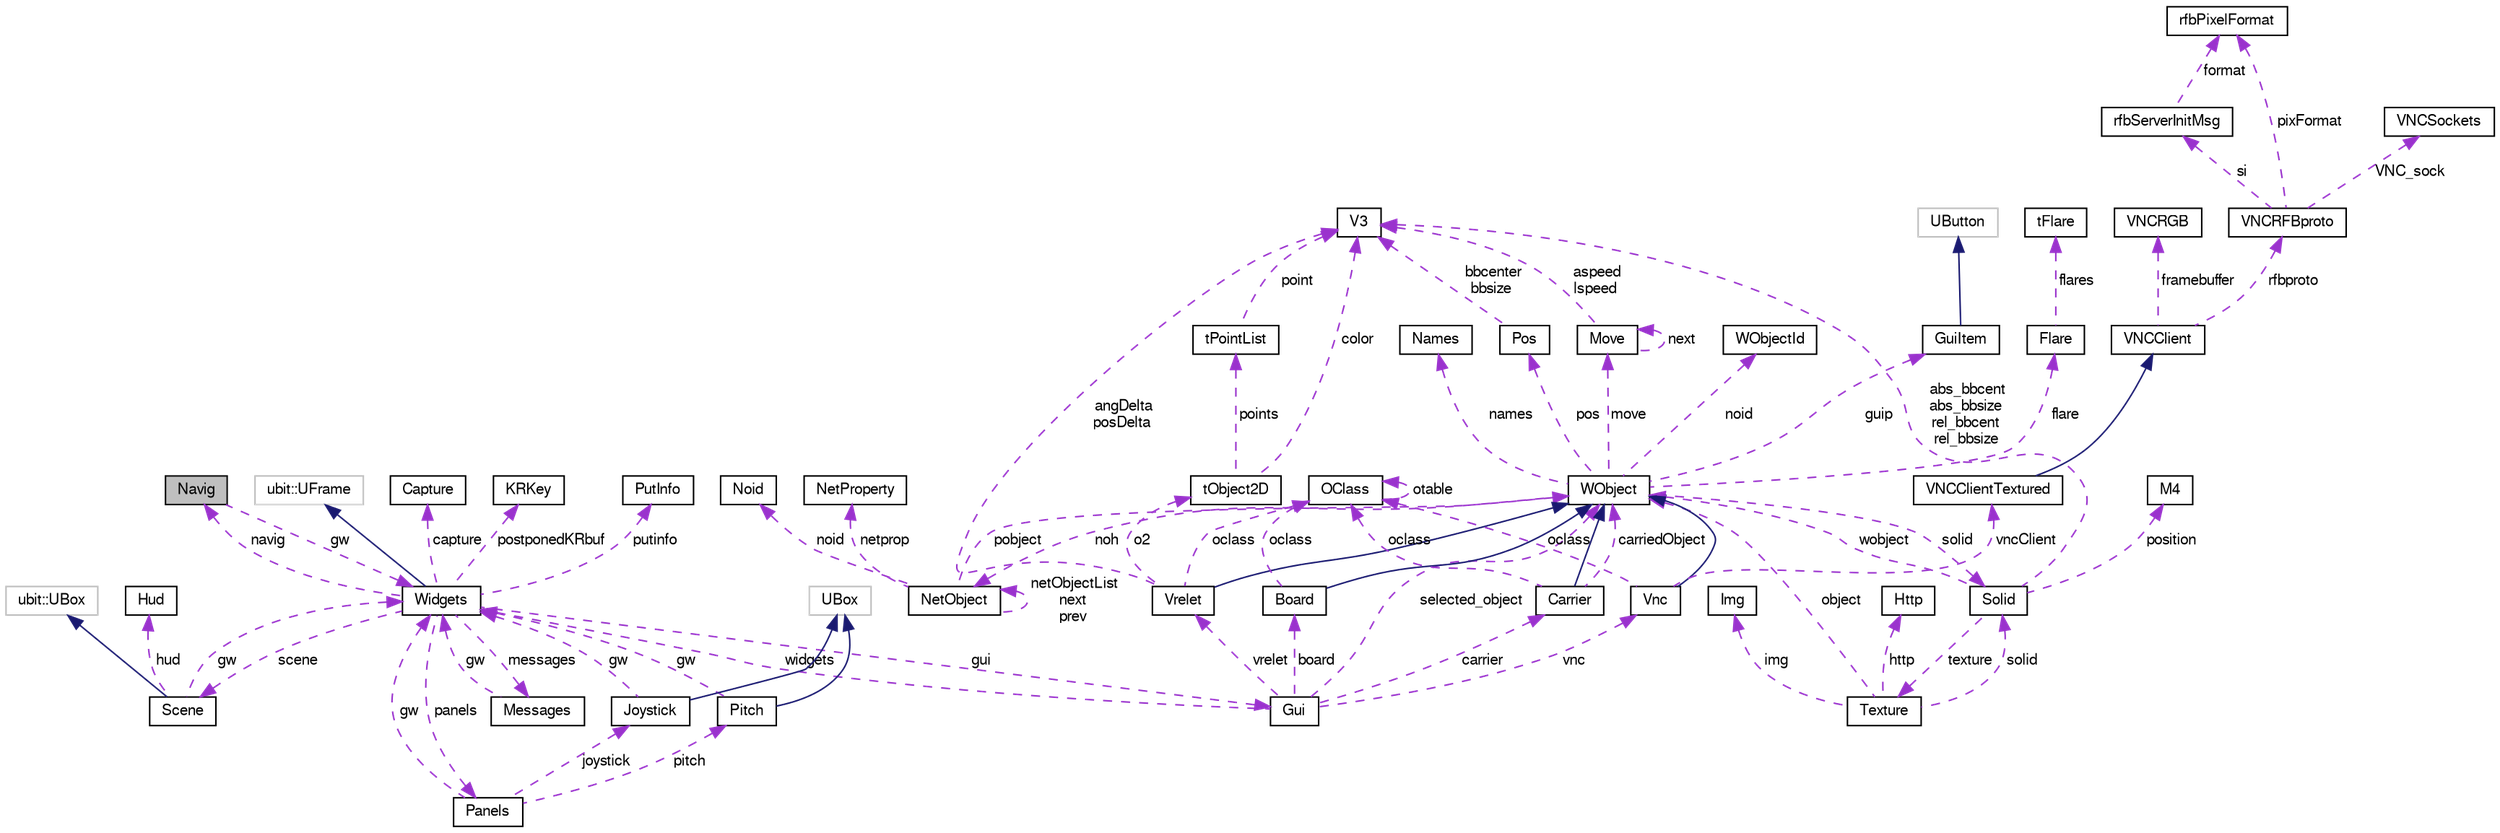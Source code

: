 digraph "Navig"
{
 // LATEX_PDF_SIZE
  bgcolor="transparent";
  edge [fontname="FreeSans",fontsize="10",labelfontname="FreeSans",labelfontsize="10"];
  node [fontname="FreeSans",fontsize="10",shape=record];
  Node1 [label="Navig",height=0.2,width=0.4,color="black", fillcolor="grey75", style="filled", fontcolor="black",tooltip="Navig class."];
  Node2 -> Node1 [dir="back",color="darkorchid3",fontsize="10",style="dashed",label=" gw" ,fontname="FreeSans"];
  Node2 [label="Widgets",height=0.2,width=0.4,color="black",URL="$a01584.html",tooltip="Widgets class."];
  Node3 -> Node2 [dir="back",color="midnightblue",fontsize="10",style="solid",fontname="FreeSans"];
  Node3 [label="ubit::UFrame",height=0.2,width=0.4,color="grey75",tooltip=" "];
  Node4 -> Node2 [dir="back",color="darkorchid3",fontsize="10",style="dashed",label=" messages" ,fontname="FreeSans"];
  Node4 [label="Messages",height=0.2,width=0.4,color="black",URL="$a01540.html",tooltip=" "];
  Node2 -> Node4 [dir="back",color="darkorchid3",fontsize="10",style="dashed",label=" gw" ,fontname="FreeSans"];
  Node5 -> Node2 [dir="back",color="darkorchid3",fontsize="10",style="dashed",label=" capture" ,fontname="FreeSans"];
  Node5 [label="Capture",height=0.2,width=0.4,color="black",URL="$a01524.html",tooltip=" "];
  Node6 -> Node2 [dir="back",color="darkorchid3",fontsize="10",style="dashed",label=" postponedKRbuf" ,fontname="FreeSans"];
  Node6 [label="KRKey",height=0.2,width=0.4,color="black",URL="$a01580.html",tooltip="KR structure for postponing Key Releases when AutoRepeat is ON."];
  Node7 -> Node2 [dir="back",color="darkorchid3",fontsize="10",style="dashed",label=" scene" ,fontname="FreeSans"];
  Node7 [label="Scene",height=0.2,width=0.4,color="black",URL="$a01456.html",tooltip=" "];
  Node8 -> Node7 [dir="back",color="midnightblue",fontsize="10",style="solid",fontname="FreeSans"];
  Node8 [label="ubit::UBox",height=0.2,width=0.4,color="grey75",tooltip=" "];
  Node9 -> Node7 [dir="back",color="darkorchid3",fontsize="10",style="dashed",label=" hud" ,fontname="FreeSans"];
  Node9 [label="Hud",height=0.2,width=0.4,color="black",URL="$a02232.html",tooltip="Hud class."];
  Node2 -> Node7 [dir="back",color="darkorchid3",fontsize="10",style="dashed",label=" gw" ,fontname="FreeSans"];
  Node10 -> Node2 [dir="back",color="darkorchid3",fontsize="10",style="dashed",label=" gui" ,fontname="FreeSans"];
  Node10 [label="Gui",height=0.2,width=0.4,color="black",URL="$a01532.html",tooltip="Gui Class."];
  Node11 -> Node10 [dir="back",color="darkorchid3",fontsize="10",style="dashed",label=" board" ,fontname="FreeSans"];
  Node11 [label="Board",height=0.2,width=0.4,color="black",URL="$a01624.html",tooltip="Board class."];
  Node12 -> Node11 [dir="back",color="midnightblue",fontsize="10",style="solid",fontname="FreeSans"];
  Node12 [label="WObject",height=0.2,width=0.4,color="black",URL="$a02108.html",tooltip="WObject Class."];
  Node13 -> Node12 [dir="back",color="darkorchid3",fontsize="10",style="dashed",label=" move" ,fontname="FreeSans"];
  Node13 [label="Move",height=0.2,width=0.4,color="black",URL="$a02104.html",tooltip="Move struct."];
  Node13 -> Node13 [dir="back",color="darkorchid3",fontsize="10",style="dashed",label=" next" ,fontname="FreeSans"];
  Node14 -> Node13 [dir="back",color="darkorchid3",fontsize="10",style="dashed",label=" aspeed\nlspeed" ,fontname="FreeSans"];
  Node14 [label="V3",height=0.2,width=0.4,color="black",URL="$a01436.html",tooltip=" "];
  Node15 -> Node12 [dir="back",color="darkorchid3",fontsize="10",style="dashed",label=" names" ,fontname="FreeSans"];
  Node15 [label="Names",height=0.2,width=0.4,color="black",URL="$a02096.html",tooltip="Names struct."];
  Node16 -> Node12 [dir="back",color="darkorchid3",fontsize="10",style="dashed",label=" noid" ,fontname="FreeSans"];
  Node16 [label="WObjectId",height=0.2,width=0.4,color="black",URL="$a02092.html",tooltip="WObjectId Class."];
  Node17 -> Node12 [dir="back",color="darkorchid3",fontsize="10",style="dashed",label=" noh" ,fontname="FreeSans"];
  Node17 [label="NetObject",height=0.2,width=0.4,color="black",URL="$a02116.html",tooltip="NetObject class."];
  Node17 -> Node17 [dir="back",color="darkorchid3",fontsize="10",style="dashed",label=" netObjectList\nnext\nprev" ,fontname="FreeSans"];
  Node18 -> Node17 [dir="back",color="darkorchid3",fontsize="10",style="dashed",label=" netprop" ,fontname="FreeSans"];
  Node18 [label="NetProperty",height=0.2,width=0.4,color="black",URL="$a02120.html",tooltip="NetProperty class."];
  Node19 -> Node17 [dir="back",color="darkorchid3",fontsize="10",style="dashed",label=" noid" ,fontname="FreeSans"];
  Node19 [label="Noid",height=0.2,width=0.4,color="black",URL="$a02124.html",tooltip="Noid class."];
  Node12 -> Node17 [dir="back",color="darkorchid3",fontsize="10",style="dashed",label=" pobject" ,fontname="FreeSans"];
  Node20 -> Node12 [dir="back",color="darkorchid3",fontsize="10",style="dashed",label=" solid" ,fontname="FreeSans"];
  Node20 [label="Solid",height=0.2,width=0.4,color="black",URL="$a02252.html",tooltip="Solid class."];
  Node21 -> Node20 [dir="back",color="darkorchid3",fontsize="10",style="dashed",label=" texture" ,fontname="FreeSans"];
  Node21 [label="Texture",height=0.2,width=0.4,color="black",URL="$a02332.html",tooltip="Texture class describes a texture entry in the memory cache."];
  Node22 -> Node21 [dir="back",color="darkorchid3",fontsize="10",style="dashed",label=" http" ,fontname="FreeSans"];
  Node22 [label="Http",height=0.2,width=0.4,color="black",URL="$a01424.html",tooltip="Http Class I/O methods."];
  Node20 -> Node21 [dir="back",color="darkorchid3",fontsize="10",style="dashed",label=" solid" ,fontname="FreeSans"];
  Node12 -> Node21 [dir="back",color="darkorchid3",fontsize="10",style="dashed",label=" object" ,fontname="FreeSans"];
  Node23 -> Node21 [dir="back",color="darkorchid3",fontsize="10",style="dashed",label=" img" ,fontname="FreeSans"];
  Node23 [label="Img",height=0.2,width=0.4,color="black",URL="$a02316.html",tooltip="Img class."];
  Node24 -> Node20 [dir="back",color="darkorchid3",fontsize="10",style="dashed",label=" position" ,fontname="FreeSans"];
  Node24 [label="M4",height=0.2,width=0.4,color="black",URL="$a01428.html",tooltip=" "];
  Node14 -> Node20 [dir="back",color="darkorchid3",fontsize="10",style="dashed",label=" abs_bbcent\nabs_bbsize\nrel_bbcent\nrel_bbsize" ,fontname="FreeSans"];
  Node12 -> Node20 [dir="back",color="darkorchid3",fontsize="10",style="dashed",label=" wobject" ,fontname="FreeSans"];
  Node25 -> Node12 [dir="back",color="darkorchid3",fontsize="10",style="dashed",label=" guip" ,fontname="FreeSans"];
  Node25 [label="GuiItem",height=0.2,width=0.4,color="black",URL="$a01572.html",tooltip="GuiItem Class."];
  Node26 -> Node25 [dir="back",color="midnightblue",fontsize="10",style="solid",fontname="FreeSans"];
  Node26 [label="UButton",height=0.2,width=0.4,color="grey75",tooltip=" "];
  Node27 -> Node12 [dir="back",color="darkorchid3",fontsize="10",style="dashed",label=" flare" ,fontname="FreeSans"];
  Node27 [label="Flare",height=0.2,width=0.4,color="black",URL="$a02224.html",tooltip="Flare class."];
  Node28 -> Node27 [dir="back",color="darkorchid3",fontsize="10",style="dashed",label=" flares" ,fontname="FreeSans"];
  Node28 [label="tFlare",height=0.2,width=0.4,color="black",URL="$a02220.html",tooltip=" "];
  Node29 -> Node12 [dir="back",color="darkorchid3",fontsize="10",style="dashed",label=" pos" ,fontname="FreeSans"];
  Node29 [label="Pos",height=0.2,width=0.4,color="black",URL="$a02100.html",tooltip="Pos struct."];
  Node14 -> Node29 [dir="back",color="darkorchid3",fontsize="10",style="dashed",label=" bbcenter\nbbsize" ,fontname="FreeSans"];
  Node30 -> Node11 [dir="back",color="darkorchid3",fontsize="10",style="dashed",label=" oclass" ,fontname="FreeSans"];
  Node30 [label="OClass",height=0.2,width=0.4,color="black",URL="$a01892.html",tooltip="OClass Class."];
  Node30 -> Node30 [dir="back",color="darkorchid3",fontsize="10",style="dashed",label=" otable" ,fontname="FreeSans"];
  Node31 -> Node10 [dir="back",color="darkorchid3",fontsize="10",style="dashed",label=" vnc" ,fontname="FreeSans"];
  Node31 [label="Vnc",height=0.2,width=0.4,color="black",URL="$a02040.html",tooltip="Vnc class."];
  Node12 -> Node31 [dir="back",color="midnightblue",fontsize="10",style="solid",fontname="FreeSans"];
  Node32 -> Node31 [dir="back",color="darkorchid3",fontsize="10",style="dashed",label=" vncClient" ,fontname="FreeSans"];
  Node32 [label="VNCClientTextured",height=0.2,width=0.4,color="black",URL="$a02792.html",tooltip="class VNCClientTextured inherits everything from VNCClient the framebuffer allocated is bigger than t..."];
  Node33 -> Node32 [dir="back",color="midnightblue",fontsize="10",style="solid",fontname="FreeSans"];
  Node33 [label="VNCClient",height=0.2,width=0.4,color="black",URL="$a02788.html",tooltip="class VNCClient object will be used in VReng:"];
  Node34 -> Node33 [dir="back",color="darkorchid3",fontsize="10",style="dashed",label=" framebuffer" ,fontname="FreeSans"];
  Node34 [label="VNCRGB",height=0.2,width=0.4,color="black",URL="$a02784.html",tooltip="class VNCRGB this is what our framebuffer is made of 24 bits per pixel 8bits for Red,..."];
  Node35 -> Node33 [dir="back",color="darkorchid3",fontsize="10",style="dashed",label=" rfbproto" ,fontname="FreeSans"];
  Node35 [label="VNCRFBproto",height=0.2,width=0.4,color="black",URL="$a02880.html",tooltip=" "];
  Node36 -> Node35 [dir="back",color="darkorchid3",fontsize="10",style="dashed",label=" si" ,fontname="FreeSans"];
  Node36 [label="rfbServerInitMsg",height=0.2,width=0.4,color="black",URL="$a02808.html",tooltip=" "];
  Node37 -> Node36 [dir="back",color="darkorchid3",fontsize="10",style="dashed",label=" format" ,fontname="FreeSans"];
  Node37 [label="rfbPixelFormat",height=0.2,width=0.4,color="black",URL="$a02800.html",tooltip=" "];
  Node38 -> Node35 [dir="back",color="darkorchid3",fontsize="10",style="dashed",label=" VNC_sock" ,fontname="FreeSans"];
  Node38 [label="VNCSockets",height=0.2,width=0.4,color="black",URL="$a02884.html",tooltip="VNCSocket class."];
  Node37 -> Node35 [dir="back",color="darkorchid3",fontsize="10",style="dashed",label=" pixFormat" ,fontname="FreeSans"];
  Node30 -> Node31 [dir="back",color="darkorchid3",fontsize="10",style="dashed",label=" oclass" ,fontname="FreeSans"];
  Node39 -> Node10 [dir="back",color="darkorchid3",fontsize="10",style="dashed",label=" carrier" ,fontname="FreeSans"];
  Node39 [label="Carrier",height=0.2,width=0.4,color="black",URL="$a01648.html",tooltip="Carrier class."];
  Node12 -> Node39 [dir="back",color="midnightblue",fontsize="10",style="solid",fontname="FreeSans"];
  Node30 -> Node39 [dir="back",color="darkorchid3",fontsize="10",style="dashed",label=" oclass" ,fontname="FreeSans"];
  Node12 -> Node39 [dir="back",color="darkorchid3",fontsize="10",style="dashed",label=" carriedObject" ,fontname="FreeSans"];
  Node2 -> Node10 [dir="back",color="darkorchid3",fontsize="10",style="dashed",label=" widgets" ,fontname="FreeSans"];
  Node40 -> Node10 [dir="back",color="darkorchid3",fontsize="10",style="dashed",label=" vrelet" ,fontname="FreeSans"];
  Node40 [label="Vrelet",height=0.2,width=0.4,color="black",URL="$a02052.html",tooltip="Vrelet class."];
  Node12 -> Node40 [dir="back",color="midnightblue",fontsize="10",style="solid",fontname="FreeSans"];
  Node41 -> Node40 [dir="back",color="darkorchid3",fontsize="10",style="dashed",label=" o2" ,fontname="FreeSans"];
  Node41 [label="tObject2D",height=0.2,width=0.4,color="black",URL="$a02048.html",tooltip="2D objects"];
  Node42 -> Node41 [dir="back",color="darkorchid3",fontsize="10",style="dashed",label=" points" ,fontname="FreeSans"];
  Node42 [label="tPointList",height=0.2,width=0.4,color="black",URL="$a02044.html",tooltip="List of 3D points."];
  Node14 -> Node42 [dir="back",color="darkorchid3",fontsize="10",style="dashed",label=" point" ,fontname="FreeSans"];
  Node14 -> Node41 [dir="back",color="darkorchid3",fontsize="10",style="dashed",label=" color" ,fontname="FreeSans"];
  Node30 -> Node40 [dir="back",color="darkorchid3",fontsize="10",style="dashed",label=" oclass" ,fontname="FreeSans"];
  Node14 -> Node40 [dir="back",color="darkorchid3",fontsize="10",style="dashed",label=" angDelta\nposDelta" ,fontname="FreeSans"];
  Node12 -> Node10 [dir="back",color="darkorchid3",fontsize="10",style="dashed",label=" selected_object" ,fontname="FreeSans"];
  Node1 -> Node2 [dir="back",color="darkorchid3",fontsize="10",style="dashed",label=" navig" ,fontname="FreeSans"];
  Node43 -> Node2 [dir="back",color="darkorchid3",fontsize="10",style="dashed",label=" putinfo" ,fontname="FreeSans"];
  Node43 [label="PutInfo",height=0.2,width=0.4,color="black",URL="$a01544.html",tooltip="PutInfo class."];
  Node44 -> Node2 [dir="back",color="darkorchid3",fontsize="10",style="dashed",label=" panels" ,fontname="FreeSans"];
  Node44 [label="Panels",height=0.2,width=0.4,color="black",URL="$a01560.html",tooltip="Panels class."];
  Node45 -> Node44 [dir="back",color="darkorchid3",fontsize="10",style="dashed",label=" joystick" ,fontname="FreeSans"];
  Node45 [label="Joystick",height=0.2,width=0.4,color="black",URL="$a01536.html",tooltip="GUI Joystick."];
  Node46 -> Node45 [dir="back",color="midnightblue",fontsize="10",style="solid",fontname="FreeSans"];
  Node46 [label="UBox",height=0.2,width=0.4,color="grey75",tooltip=" "];
  Node2 -> Node45 [dir="back",color="darkorchid3",fontsize="10",style="dashed",label=" gw" ,fontname="FreeSans"];
  Node47 -> Node44 [dir="back",color="darkorchid3",fontsize="10",style="dashed",label=" pitch" ,fontname="FreeSans"];
  Node47 [label="Pitch",height=0.2,width=0.4,color="black",URL="$a01564.html",tooltip="Pitch class."];
  Node46 -> Node47 [dir="back",color="midnightblue",fontsize="10",style="solid",fontname="FreeSans"];
  Node2 -> Node47 [dir="back",color="darkorchid3",fontsize="10",style="dashed",label=" gw" ,fontname="FreeSans"];
  Node2 -> Node44 [dir="back",color="darkorchid3",fontsize="10",style="dashed",label=" gw" ,fontname="FreeSans"];
}
